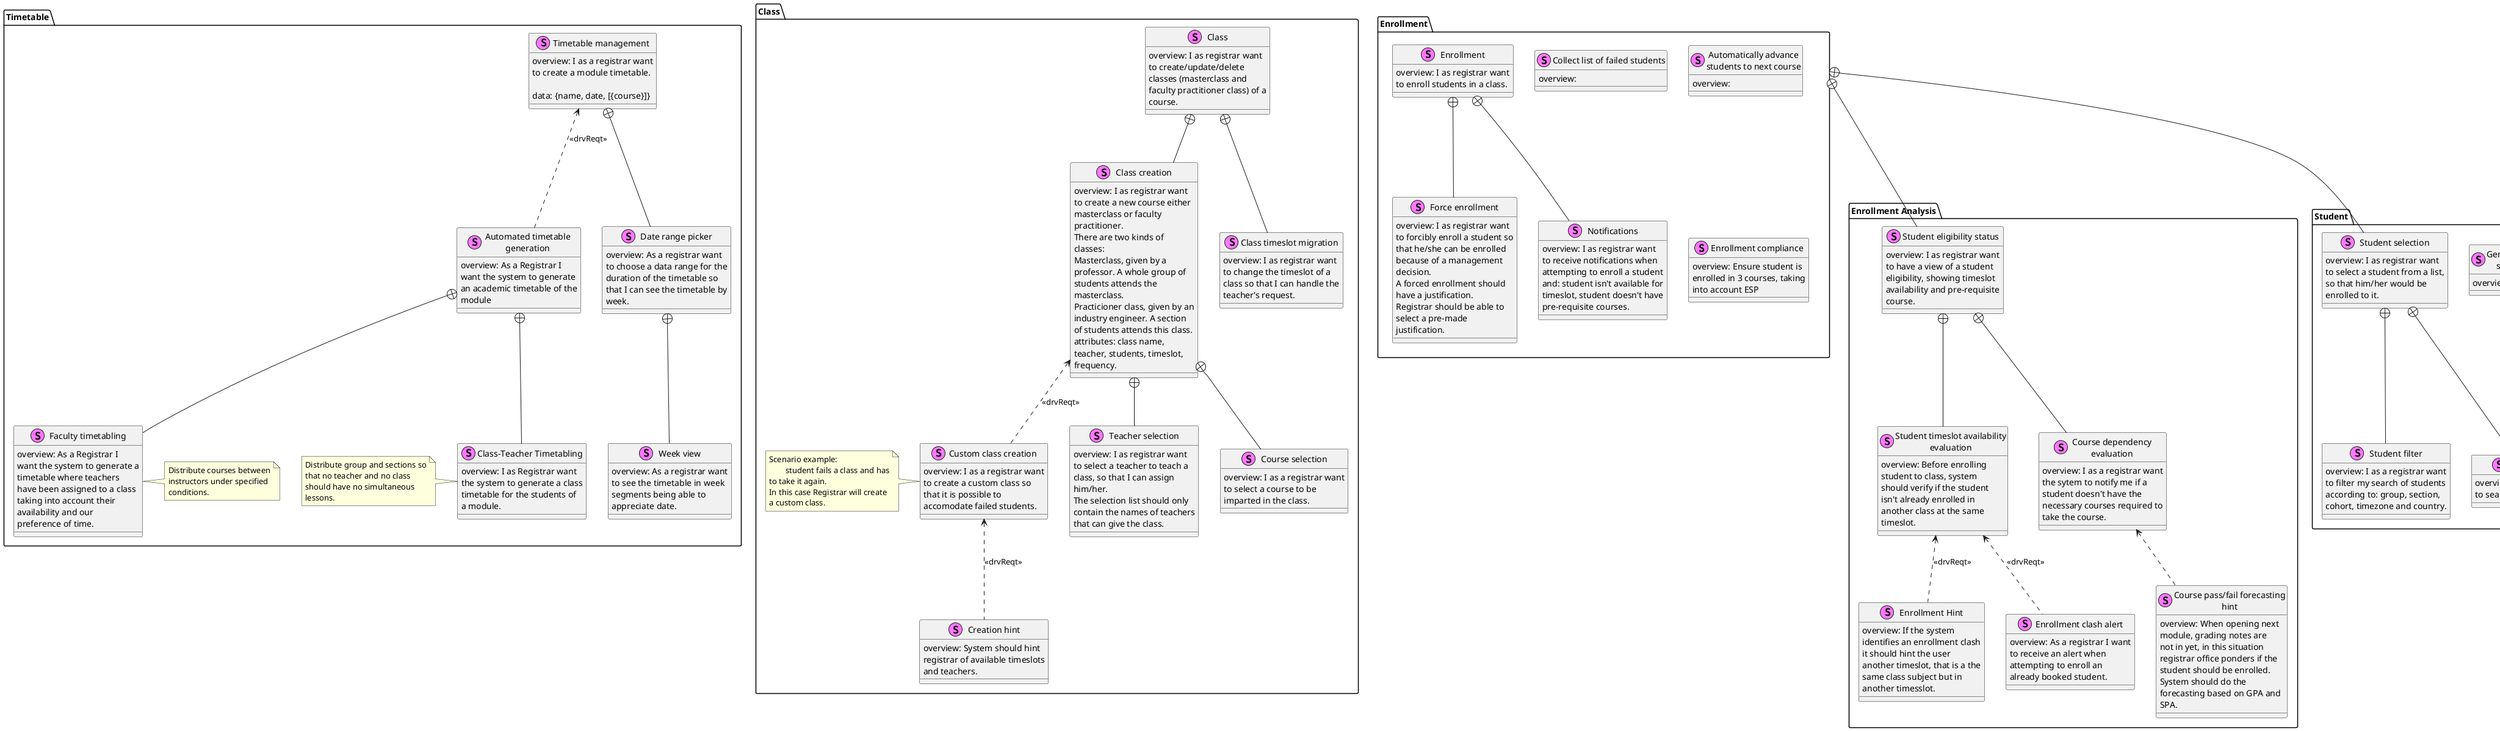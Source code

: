 @startuml
skinparam wrapwidth 200
skinparam defaultFontName Helvetica

skinparam class {
    BackgroundColor<<Requirement>> Beige
    BackgroundColor<<ActiveDevelopment>> Yellow
}


package "Timetable" {
    stereotype "Class-Teacher Timetabling" AS gen_2 {
        {field} overview: I as Registrar want the system to generate a class timetable for the students of a module.
    }
	NOTE LEFT OF gen_2
		Distribute group and sections so that no teacher and no class should have no simultaneous lessons.
	END NOTE
    stereotype "Faculty timetabling" AS gen_1  {
        {field} overview: As a Registrar I want the system to generate a timetable where teachers have been assigned to a class taking into account their availability and our preference of time.
    }
	NOTE LEFT OF gen_1
		Distribute courses between instructors under specified conditions.
	END NOTE
    stereotype "Automated timetable generation" AS module_population{
        {field} overview: As a Registrar I want the system to generate an academic timetable of the module
    }
	module_population +-- gen_1
	module_population +-- gen_2
    stereotype "Week view" AS timetable_weekView {
        {field} overview: As a registrar want to see the timetable in week segments being able to appreciate date.
    }
    stereotype "Date range picker" AS timetable_datePicker{
        {field} overview: As a registrar want to choose a data range for the duration of the timetable so that I can see the timetable by week.
    }
	timetable_datePicker +-- timetable_weekView
    stereotype "Timetable management" AS timetable_mgmt {
        {field} overview: I as a registrar want to create a module timetable.

        {field} data: {name, date, [{course}]}
    }
	timetable_mgmt <.. module_population: <<drvReqt>>
	timetable_mgmt +-- timetable_datePicker
}

package "Course" {
    stereotype "Academic map graphical view" AS course_dependencyGraphView {
        {field} overview: I as a registrar want the system to show me a graphical view of the academic map dependencies, so that I can asses if courses depedencies are correct.
    }
    stereotype "Course dependency" AS course_dependency {
        {field} overview: I as a registrar want to register that a course depends in other courses.
    }
	course_dependency <.. course_dependencyGraphView: <<drvReqt>>
    stereotype "Course assignation" AS course_assignation {
        {field} overview: As a registrar want to set in which term a course is available.
    }
    stereotype "Course" AS course {
        {field} overview: I as a registrar want to create/update/delete courses of the Commercial Software Engineering career.
    }
	course <.. course_dependency: <<drvReqt>>
	course +-- course_assignation
}

package "Enrollment Analysis" AS pk_enrollmentAnalysis {
    stereotype "Enrollment Hint" AS hint_clash_enrollment {
        {field} overview: If the system identifies an enrollment clash it should hint the user another timeslot, that is a the same class subject but in another timesslot.
    }
    stereotype "Enrollment clash alert" AS notification_clashStudentEnrollment {
        {field} overview: As a registrar I want to receive an alert when attempting to enroll an already booked student.
    }
    stereotype "Student timeslot availability evaluation" AS clash_studentEnrollment {
        {field} overview: Before enrolling student to class, system should verify if the student isn't already enrolled in another class at the same timeslot.
    }
	clash_studentEnrollment <.. notification_clashStudentEnrollment: <<drvReqt>>
	clash_studentEnrollment <.. hint_clash_enrollment: <<drvReqt>>
    stereotype "Course pass/fail forecasting hint" AS eligibility_forecasting {
        {field} overview: When opening next module, grading notes are not in yet, in this situation registrar office ponders if the student should be enrolled. System should do the forecasting based on GPA and SPA.
    }
    stereotype "Course dependency evaluation" AS eligibility_courseDepedency {
        {field} overview: I as a registrar want the sytem to notify me if a student doesn't have the necessary courses required to take the course.
    }
	eligibility_courseDepedency <.. eligibility_forecasting
    stereotype "Student eligibility status" AS student_eligibilityStatus {
        {field} overview: I as registrar want to have a view of a student eligibility, showing timeslot availability and pre-requisite course.
    }
	student_eligibilityStatus +-- eligibility_courseDepedency
	student_eligibilityStatus +-- clash_studentEnrollment
}

package "Student" {
    stereotype "Generate new groups and section combinations" {
        {field} overview:
    }
    stereotype "Student filter" AS student_filter{
        {field} overview: I as a registrar want to filter my search of students according to: group, section, cohort, timezone and country.
    }
    stereotype "Student search" AS student_search {
        {field} overview: I as registrar want to search for an student.
    }
    stereotype "Student selection" AS student_selection {
        {field} overview: I as registrar want to select a student from a list, so that him/her would be enrolled to it.
    }
	student_selection +-- student_search
	student_selection +-- student_filter
}

package "Enrollment" AS pkg_enrollment {
    stereotype "Collect list of failed students" {
        {field} overview:
    }
    stereotype "Automatically advance students to next course" {
        {field} overview:
    }
    stereotype "Enrollment compliance" AS enrollment_compliance {
        {field} overview: Ensure student is enrolled in 3 courses, taking into account ESP
    }
    stereotype "Force enrollment" AS enrollment_forced {
        {field} overview: I as registrar want to forcibly enroll a student so that he/she can be enrolled because of a management decision.
		{field} A forced enrollment should have a justification.
		{field} Registrar should be able to select a pre-made justification.
    }
    stereotype "Notifications" AS notifications {
        {field} overview: I as registrar want to receive notifications when attempting to enroll a student and: student isn't available for timeslot, student doesn't have pre-requisite courses.
    }
    stereotype "Enrollment" AS enrollment {
        {field} overview: I as registrar want to enroll students in a class.
    }
	enrollment +-- enrollment_forced
	enrollment +-- notifications
}
pkg_enrollment +-- student_selection
pkg_enrollment +-- student_eligibilityStatus

package "Class" {
    stereotype "Creation hint" AS hint_custom_class{
        {field} overview: System should hint registrar of available timeslots and teachers.
    }
    stereotype "Custom class creation" AS custom_class {
        {field} overview: I as a registrar want to create a custom class so that it is possible to accomodate failed students.
    }
	custom_class <.. hint_custom_class: <<drvReqt>>
	NOTE LEFT OF custom_class
		Scenario example:
			student fails a class and has to take it again.
		In this case Registrar will create a custom class.
	END NOTE
    stereotype "Teacher selection" AS class_teacherSelection {
        {field} overview: I as registrar want to select a teacher to teach a class, so that I can assign him/her.
		{field} The selection list should only contain the names of teachers that can give the class.
    }
    stereotype "Course selection" AS class_courseSelection {
        {field} overview: I as a registrar want to select a course to be imparted in the class.
    }
    stereotype "Class creation" AS class_creation {
        {field} overview: I as registrar want to create a new course either masterclass or faculty practitioner.
		{field} There are two kinds of classes:
        {field} Masterclass, given by a professor. A whole group of students attends the masterclass.
        {field} Practicioner class, given by an industry engineer. A section of students attends this class.
		{field} attributes: class name, teacher, students, timeslot, frequency.
    }
    class_creation +-- class_courseSelection
    class_creation +-- class_teacherSelection
    class_creation <.. custom_class: <<drvReqt>>

    stereotype "Class timeslot migration" AS class_timeslotMigration {
        {field} overview: I as registrar want to change the timeslot of a class so that I can handle the teacher's request.
    }
    stereotype "Class" AS class_mgmt{
        {field} overview: I as registrar want to create/update/delete classes (masterclass and faculty practitioner class) of a course.
    }
    class_mgmt +-- class_creation
	class_mgmt +-- class_timeslotMigration
}
@enduml
    stereotype "" {
        {field} overview:
    }
